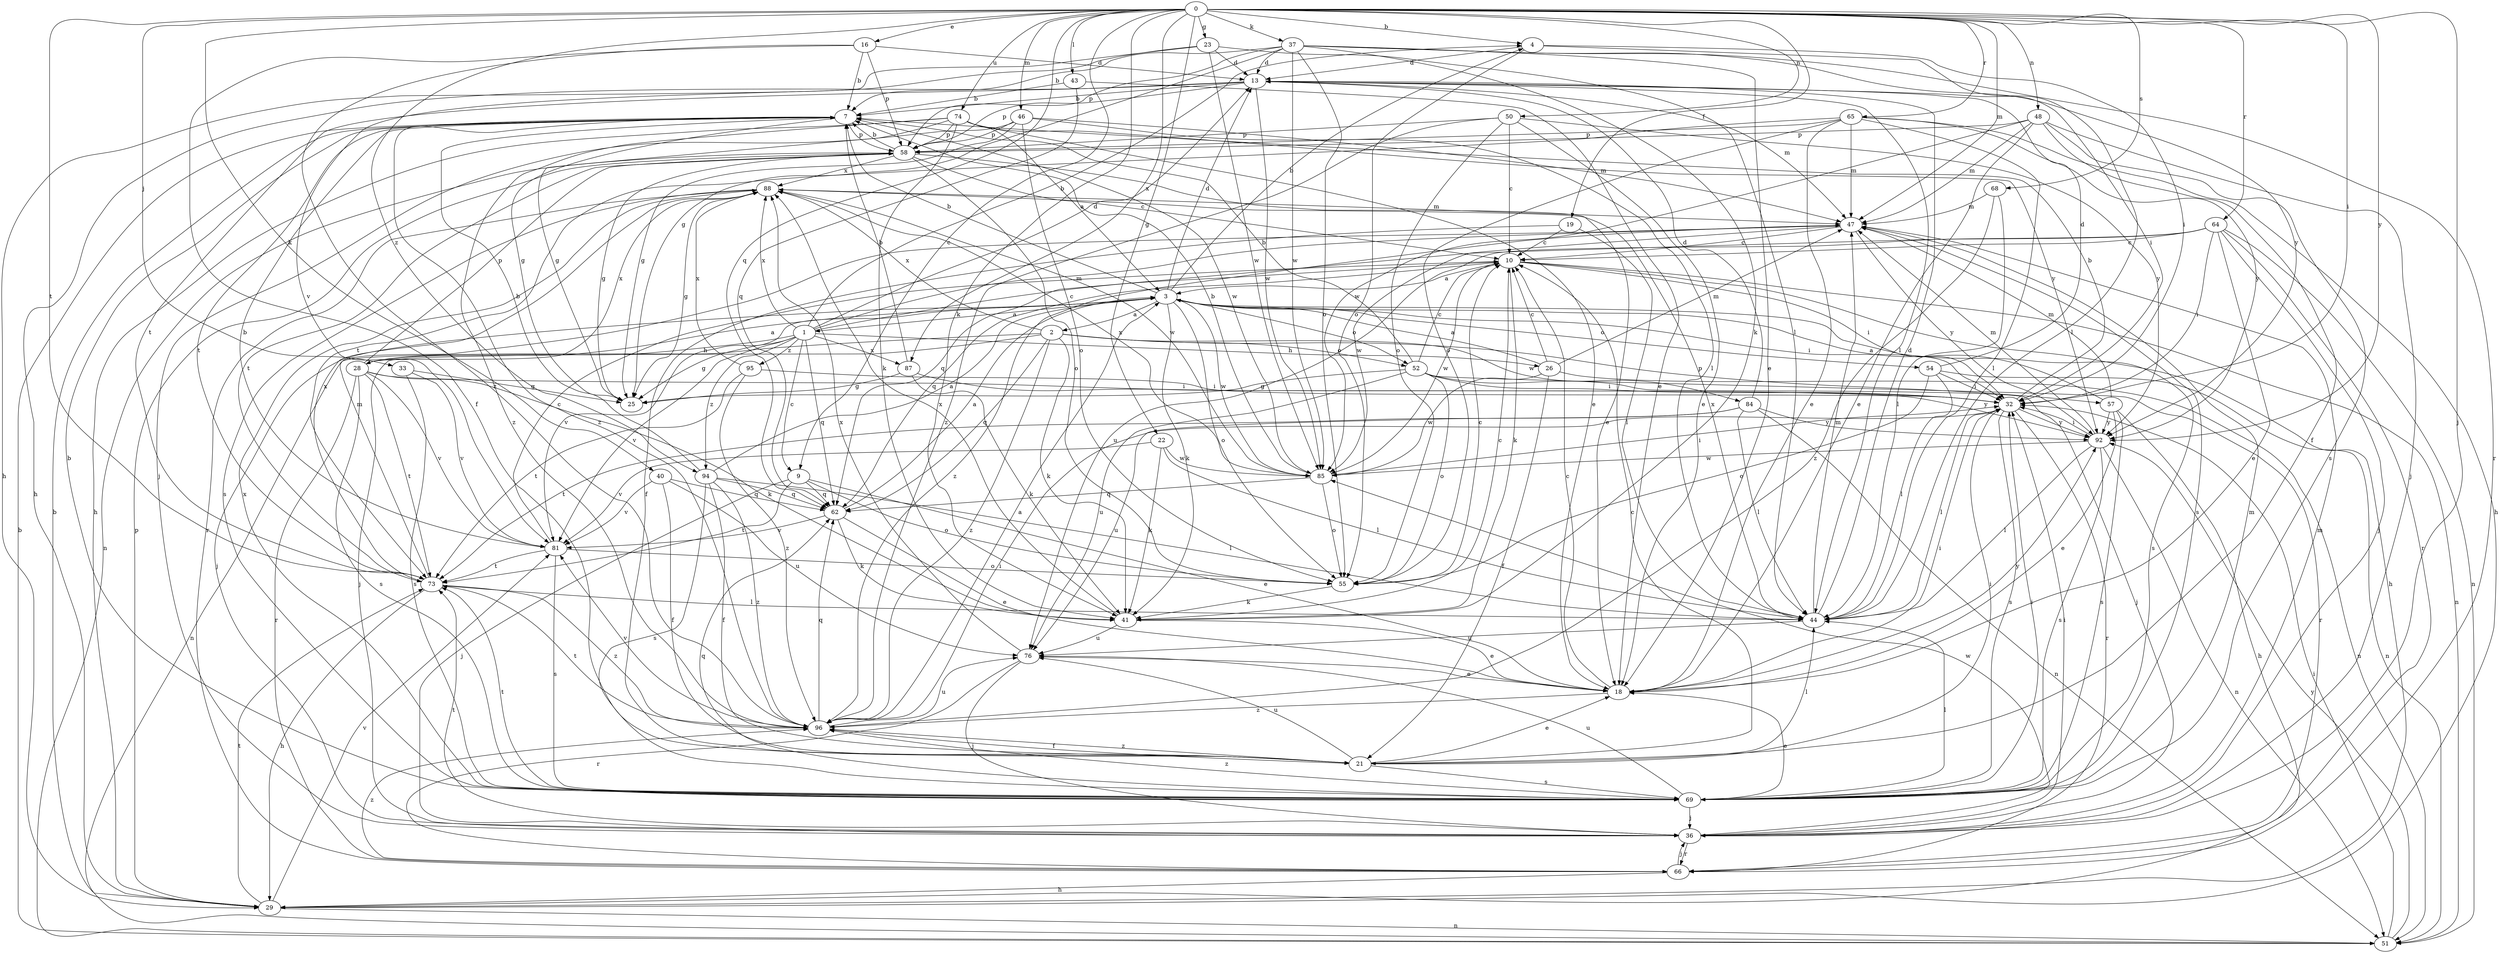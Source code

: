 strict digraph  {
0;
1;
2;
3;
4;
7;
9;
10;
13;
16;
18;
19;
21;
22;
23;
25;
26;
28;
29;
32;
33;
36;
37;
40;
41;
43;
44;
46;
47;
48;
50;
51;
52;
54;
55;
57;
58;
62;
64;
65;
66;
68;
69;
73;
74;
76;
81;
84;
85;
87;
88;
92;
94;
95;
96;
0 -> 4  [label=b];
0 -> 9  [label=c];
0 -> 16  [label=e];
0 -> 19  [label=f];
0 -> 22  [label=g];
0 -> 23  [label=g];
0 -> 32  [label=i];
0 -> 33  [label=j];
0 -> 36  [label=j];
0 -> 37  [label=k];
0 -> 40  [label=k];
0 -> 41  [label=k];
0 -> 43  [label=l];
0 -> 46  [label=m];
0 -> 47  [label=m];
0 -> 48  [label=n];
0 -> 50  [label=n];
0 -> 62  [label=q];
0 -> 64  [label=r];
0 -> 65  [label=r];
0 -> 68  [label=s];
0 -> 73  [label=t];
0 -> 74  [label=u];
0 -> 87  [label=x];
0 -> 92  [label=y];
0 -> 94  [label=z];
1 -> 4  [label=b];
1 -> 9  [label=c];
1 -> 10  [label=c];
1 -> 13  [label=d];
1 -> 25  [label=g];
1 -> 26  [label=h];
1 -> 28  [label=h];
1 -> 47  [label=m];
1 -> 62  [label=q];
1 -> 81  [label=v];
1 -> 87  [label=x];
1 -> 88  [label=x];
1 -> 94  [label=z];
1 -> 95  [label=z];
2 -> 36  [label=j];
2 -> 41  [label=k];
2 -> 51  [label=n];
2 -> 52  [label=o];
2 -> 57  [label=p];
2 -> 62  [label=q];
2 -> 84  [label=w];
2 -> 88  [label=x];
2 -> 96  [label=z];
3 -> 1  [label=a];
3 -> 2  [label=a];
3 -> 4  [label=b];
3 -> 7  [label=b];
3 -> 13  [label=d];
3 -> 32  [label=i];
3 -> 36  [label=j];
3 -> 41  [label=k];
3 -> 52  [label=o];
3 -> 54  [label=o];
3 -> 55  [label=o];
3 -> 69  [label=s];
3 -> 81  [label=v];
3 -> 85  [label=w];
4 -> 13  [label=d];
4 -> 32  [label=i];
4 -> 44  [label=l];
4 -> 55  [label=o];
7 -> 25  [label=g];
7 -> 58  [label=p];
7 -> 73  [label=t];
7 -> 85  [label=w];
7 -> 96  [label=z];
9 -> 18  [label=e];
9 -> 36  [label=j];
9 -> 55  [label=o];
9 -> 62  [label=q];
9 -> 73  [label=t];
10 -> 3  [label=a];
10 -> 29  [label=h];
10 -> 32  [label=i];
10 -> 41  [label=k];
10 -> 51  [label=n];
10 -> 62  [label=q];
10 -> 85  [label=w];
13 -> 7  [label=b];
13 -> 29  [label=h];
13 -> 32  [label=i];
13 -> 44  [label=l];
13 -> 47  [label=m];
13 -> 58  [label=p];
13 -> 73  [label=t];
13 -> 85  [label=w];
16 -> 7  [label=b];
16 -> 13  [label=d];
16 -> 21  [label=f];
16 -> 58  [label=p];
16 -> 96  [label=z];
18 -> 10  [label=c];
18 -> 32  [label=i];
18 -> 92  [label=y];
18 -> 96  [label=z];
19 -> 10  [label=c];
19 -> 21  [label=f];
19 -> 44  [label=l];
21 -> 10  [label=c];
21 -> 18  [label=e];
21 -> 32  [label=i];
21 -> 44  [label=l];
21 -> 69  [label=s];
21 -> 76  [label=u];
21 -> 96  [label=z];
22 -> 41  [label=k];
22 -> 44  [label=l];
22 -> 81  [label=v];
22 -> 85  [label=w];
23 -> 13  [label=d];
23 -> 29  [label=h];
23 -> 44  [label=l];
23 -> 81  [label=v];
23 -> 85  [label=w];
26 -> 3  [label=a];
26 -> 10  [label=c];
26 -> 21  [label=f];
26 -> 47  [label=m];
26 -> 51  [label=n];
26 -> 85  [label=w];
28 -> 3  [label=a];
28 -> 32  [label=i];
28 -> 41  [label=k];
28 -> 58  [label=p];
28 -> 66  [label=r];
28 -> 69  [label=s];
28 -> 73  [label=t];
28 -> 81  [label=v];
28 -> 88  [label=x];
29 -> 7  [label=b];
29 -> 51  [label=n];
29 -> 58  [label=p];
29 -> 73  [label=t];
29 -> 81  [label=v];
32 -> 7  [label=b];
32 -> 44  [label=l];
32 -> 66  [label=r];
32 -> 69  [label=s];
32 -> 92  [label=y];
33 -> 25  [label=g];
33 -> 69  [label=s];
33 -> 81  [label=v];
36 -> 32  [label=i];
36 -> 47  [label=m];
36 -> 66  [label=r];
36 -> 73  [label=t];
36 -> 85  [label=w];
37 -> 7  [label=b];
37 -> 13  [label=d];
37 -> 18  [label=e];
37 -> 25  [label=g];
37 -> 41  [label=k];
37 -> 55  [label=o];
37 -> 58  [label=p];
37 -> 66  [label=r];
37 -> 85  [label=w];
37 -> 92  [label=y];
40 -> 21  [label=f];
40 -> 62  [label=q];
40 -> 76  [label=u];
40 -> 81  [label=v];
41 -> 10  [label=c];
41 -> 18  [label=e];
41 -> 76  [label=u];
41 -> 88  [label=x];
43 -> 7  [label=b];
43 -> 18  [label=e];
43 -> 62  [label=q];
44 -> 13  [label=d];
44 -> 47  [label=m];
44 -> 76  [label=u];
44 -> 88  [label=x];
46 -> 25  [label=g];
46 -> 36  [label=j];
46 -> 44  [label=l];
46 -> 47  [label=m];
46 -> 55  [label=o];
46 -> 58  [label=p];
47 -> 10  [label=c];
47 -> 69  [label=s];
47 -> 85  [label=w];
47 -> 92  [label=y];
47 -> 96  [label=z];
48 -> 18  [label=e];
48 -> 21  [label=f];
48 -> 36  [label=j];
48 -> 47  [label=m];
48 -> 58  [label=p];
48 -> 69  [label=s];
48 -> 85  [label=w];
50 -> 10  [label=c];
50 -> 18  [label=e];
50 -> 55  [label=o];
50 -> 58  [label=p];
50 -> 92  [label=y];
50 -> 96  [label=z];
51 -> 7  [label=b];
51 -> 32  [label=i];
51 -> 92  [label=y];
52 -> 7  [label=b];
52 -> 10  [label=c];
52 -> 25  [label=g];
52 -> 32  [label=i];
52 -> 36  [label=j];
52 -> 55  [label=o];
52 -> 66  [label=r];
52 -> 76  [label=u];
54 -> 13  [label=d];
54 -> 32  [label=i];
54 -> 44  [label=l];
54 -> 51  [label=n];
54 -> 55  [label=o];
55 -> 10  [label=c];
55 -> 41  [label=k];
57 -> 3  [label=a];
57 -> 18  [label=e];
57 -> 29  [label=h];
57 -> 47  [label=m];
57 -> 69  [label=s];
57 -> 92  [label=y];
58 -> 7  [label=b];
58 -> 10  [label=c];
58 -> 18  [label=e];
58 -> 25  [label=g];
58 -> 51  [label=n];
58 -> 55  [label=o];
58 -> 73  [label=t];
58 -> 88  [label=x];
62 -> 3  [label=a];
62 -> 18  [label=e];
62 -> 41  [label=k];
62 -> 81  [label=v];
64 -> 10  [label=c];
64 -> 18  [label=e];
64 -> 32  [label=i];
64 -> 36  [label=j];
64 -> 51  [label=n];
64 -> 62  [label=q];
64 -> 66  [label=r];
64 -> 76  [label=u];
65 -> 18  [label=e];
65 -> 29  [label=h];
65 -> 44  [label=l];
65 -> 47  [label=m];
65 -> 55  [label=o];
65 -> 58  [label=p];
65 -> 73  [label=t];
65 -> 92  [label=y];
66 -> 29  [label=h];
66 -> 36  [label=j];
66 -> 96  [label=z];
68 -> 44  [label=l];
68 -> 47  [label=m];
68 -> 96  [label=z];
69 -> 7  [label=b];
69 -> 18  [label=e];
69 -> 32  [label=i];
69 -> 36  [label=j];
69 -> 44  [label=l];
69 -> 47  [label=m];
69 -> 62  [label=q];
69 -> 73  [label=t];
69 -> 76  [label=u];
69 -> 88  [label=x];
69 -> 96  [label=z];
73 -> 29  [label=h];
73 -> 44  [label=l];
73 -> 47  [label=m];
73 -> 88  [label=x];
73 -> 96  [label=z];
74 -> 3  [label=a];
74 -> 18  [label=e];
74 -> 25  [label=g];
74 -> 29  [label=h];
74 -> 41  [label=k];
74 -> 58  [label=p];
74 -> 92  [label=y];
74 -> 96  [label=z];
76 -> 18  [label=e];
76 -> 36  [label=j];
76 -> 66  [label=r];
76 -> 88  [label=x];
81 -> 7  [label=b];
81 -> 10  [label=c];
81 -> 55  [label=o];
81 -> 69  [label=s];
81 -> 73  [label=t];
84 -> 13  [label=d];
84 -> 44  [label=l];
84 -> 51  [label=n];
84 -> 73  [label=t];
84 -> 76  [label=u];
84 -> 92  [label=y];
85 -> 7  [label=b];
85 -> 32  [label=i];
85 -> 55  [label=o];
85 -> 62  [label=q];
85 -> 88  [label=x];
87 -> 7  [label=b];
87 -> 25  [label=g];
87 -> 41  [label=k];
87 -> 92  [label=y];
88 -> 25  [label=g];
88 -> 47  [label=m];
88 -> 66  [label=r];
88 -> 69  [label=s];
88 -> 85  [label=w];
92 -> 32  [label=i];
92 -> 44  [label=l];
92 -> 47  [label=m];
92 -> 51  [label=n];
92 -> 69  [label=s];
92 -> 85  [label=w];
94 -> 3  [label=a];
94 -> 7  [label=b];
94 -> 21  [label=f];
94 -> 44  [label=l];
94 -> 62  [label=q];
94 -> 69  [label=s];
94 -> 96  [label=z];
95 -> 32  [label=i];
95 -> 73  [label=t];
95 -> 88  [label=x];
95 -> 96  [label=z];
96 -> 3  [label=a];
96 -> 21  [label=f];
96 -> 32  [label=i];
96 -> 62  [label=q];
96 -> 73  [label=t];
96 -> 76  [label=u];
96 -> 81  [label=v];
}
